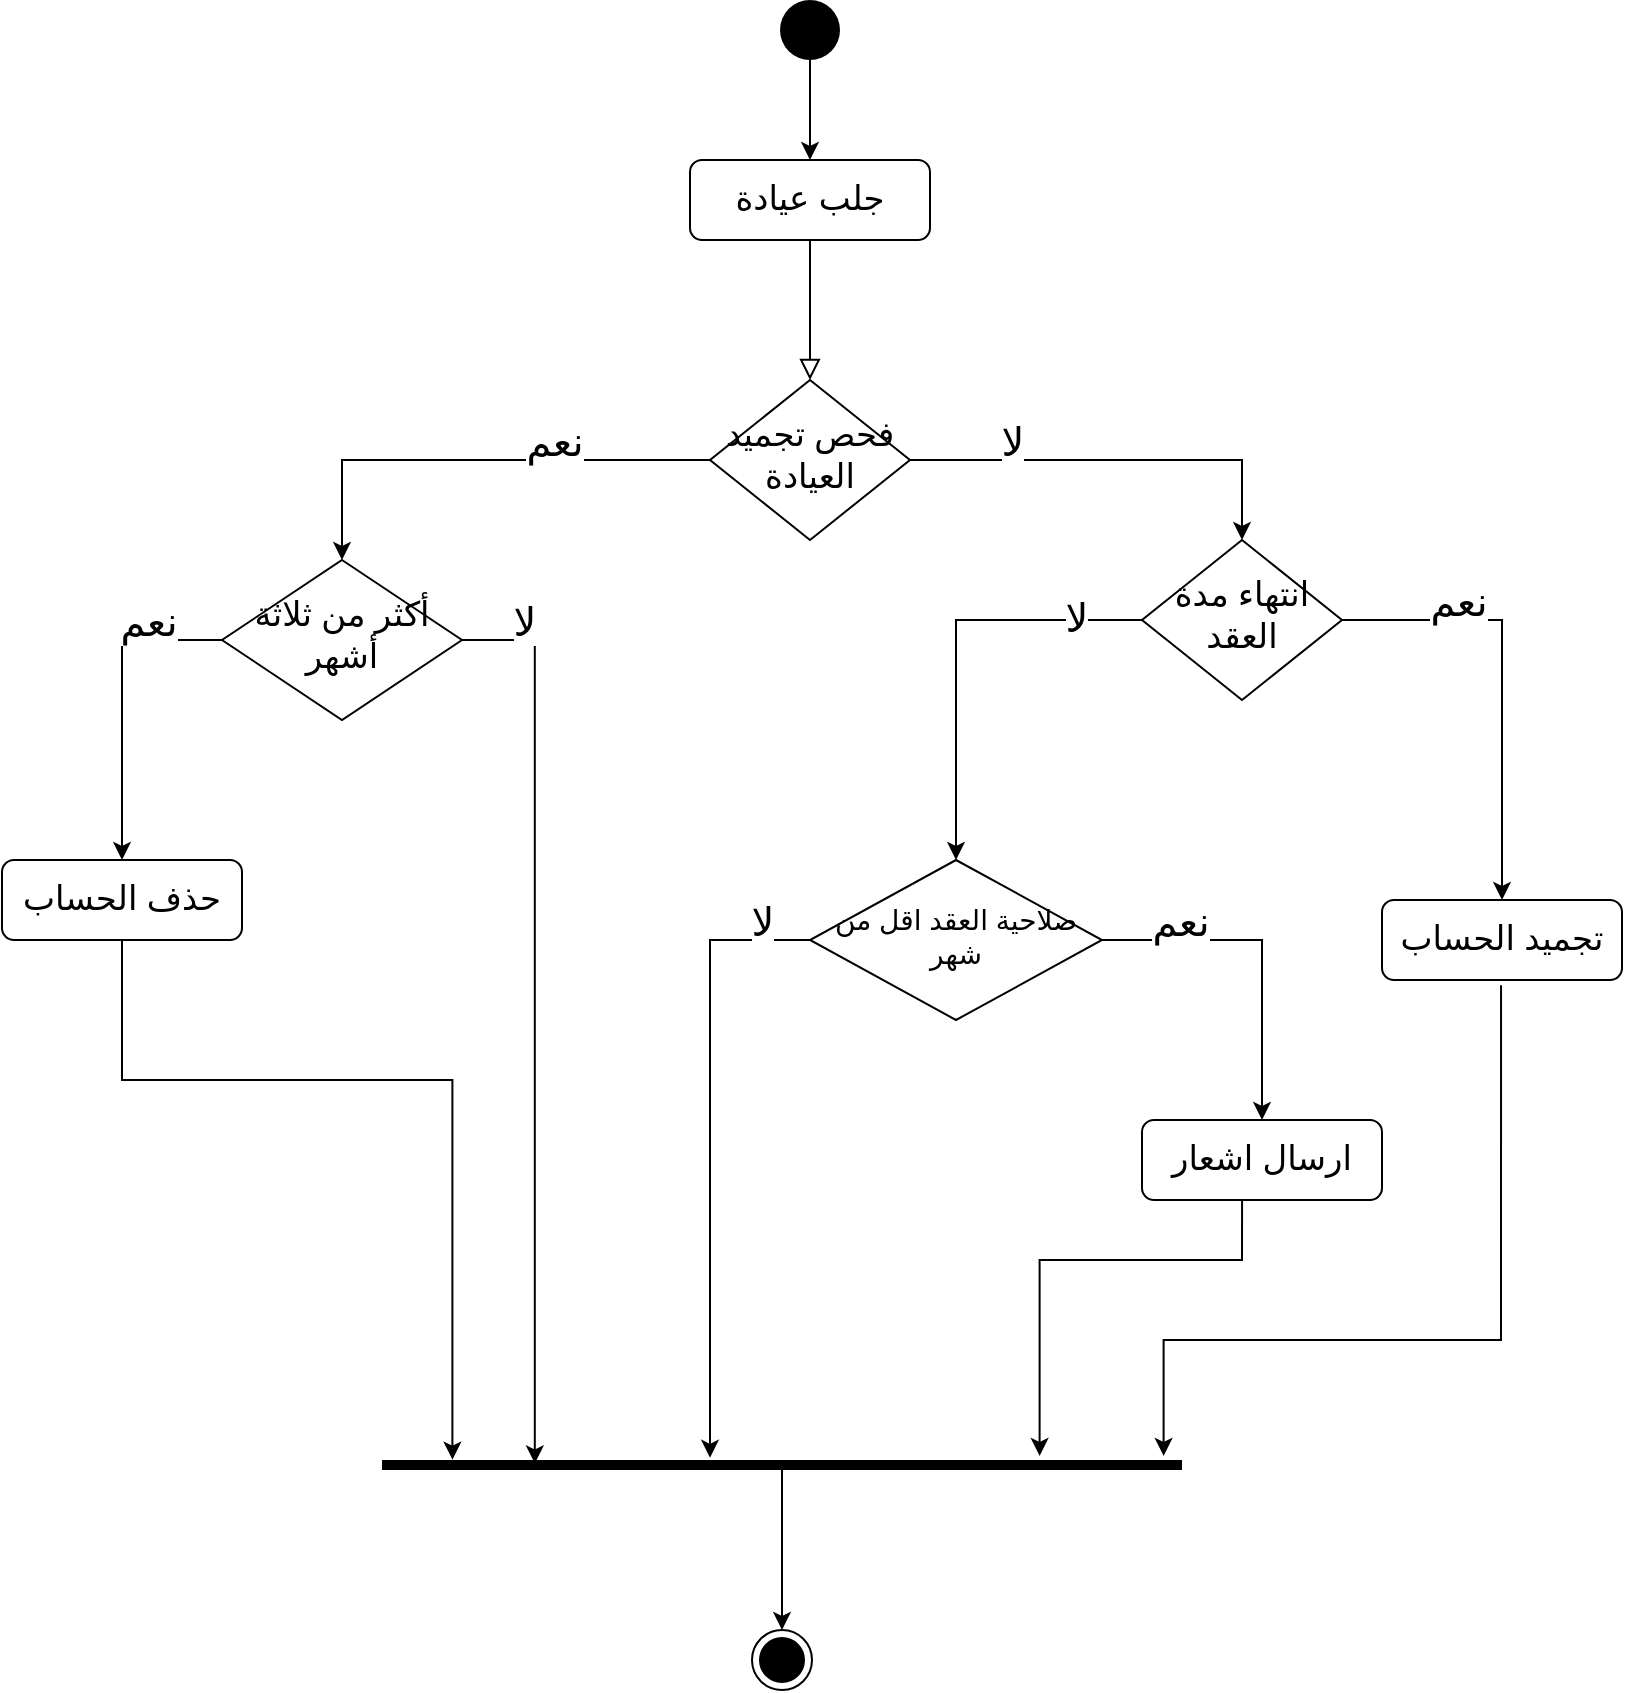 <mxfile version="13.9.9" type="device"><diagram id="C5RBs43oDa-KdzZeNtuy" name="Page-1"><mxGraphModel dx="1463" dy="846" grid="1" gridSize="10" guides="1" tooltips="1" connect="1" arrows="1" fold="1" page="1" pageScale="1" pageWidth="827" pageHeight="1169" math="0" shadow="0"><root><mxCell id="WIyWlLk6GJQsqaUBKTNV-0"/><mxCell id="WIyWlLk6GJQsqaUBKTNV-1" parent="WIyWlLk6GJQsqaUBKTNV-0"/><mxCell id="WIyWlLk6GJQsqaUBKTNV-2" value="" style="rounded=0;html=1;jettySize=auto;orthogonalLoop=1;fontSize=11;endArrow=block;endFill=0;endSize=8;strokeWidth=1;shadow=0;labelBackgroundColor=none;edgeStyle=orthogonalEdgeStyle;" parent="WIyWlLk6GJQsqaUBKTNV-1" source="WIyWlLk6GJQsqaUBKTNV-3" target="WIyWlLk6GJQsqaUBKTNV-6" edge="1"><mxGeometry relative="1" as="geometry"/></mxCell><mxCell id="WIyWlLk6GJQsqaUBKTNV-3" value="&lt;font style=&quot;font-size: 17px&quot;&gt;جلب عيادة&lt;/font&gt;" style="rounded=1;whiteSpace=wrap;html=1;fontSize=12;glass=0;strokeWidth=1;shadow=0;" parent="WIyWlLk6GJQsqaUBKTNV-1" vertex="1"><mxGeometry x="354" y="100" width="120" height="40" as="geometry"/></mxCell><mxCell id="hmiMCse1m3fKv7QA7N8d-22" style="edgeStyle=orthogonalEdgeStyle;rounded=0;orthogonalLoop=1;jettySize=auto;html=1;entryX=0.5;entryY=0;entryDx=0;entryDy=0;" parent="WIyWlLk6GJQsqaUBKTNV-1" source="WIyWlLk6GJQsqaUBKTNV-6" target="hmiMCse1m3fKv7QA7N8d-7" edge="1"><mxGeometry relative="1" as="geometry"/></mxCell><mxCell id="hmiMCse1m3fKv7QA7N8d-31" value="&lt;font style=&quot;font-size: 20px&quot;&gt;لا&lt;/font&gt;" style="edgeLabel;html=1;align=center;verticalAlign=middle;resizable=0;points=[];" parent="hmiMCse1m3fKv7QA7N8d-22" vertex="1" connectable="0"><mxGeometry x="-0.511" y="5" relative="1" as="geometry"><mxPoint y="-4.94" as="offset"/></mxGeometry></mxCell><mxCell id="hmiMCse1m3fKv7QA7N8d-24" value="" style="edgeStyle=orthogonalEdgeStyle;rounded=0;orthogonalLoop=1;jettySize=auto;html=1;" parent="WIyWlLk6GJQsqaUBKTNV-1" source="WIyWlLk6GJQsqaUBKTNV-6" target="hmiMCse1m3fKv7QA7N8d-23" edge="1"><mxGeometry relative="1" as="geometry"/></mxCell><mxCell id="hmiMCse1m3fKv7QA7N8d-32" value="&lt;font style=&quot;font-size: 20px&quot;&gt;نعم&lt;/font&gt;" style="edgeLabel;html=1;align=center;verticalAlign=middle;resizable=0;points=[];" parent="hmiMCse1m3fKv7QA7N8d-24" vertex="1" connectable="0"><mxGeometry x="-0.334" y="-2" relative="1" as="geometry"><mxPoint y="-8.06" as="offset"/></mxGeometry></mxCell><mxCell id="WIyWlLk6GJQsqaUBKTNV-6" value="&lt;font style=&quot;font-size: 17px&quot;&gt;فحص تجميد العيادة&lt;/font&gt;" style="rhombus;whiteSpace=wrap;html=1;shadow=0;fontFamily=Helvetica;fontSize=12;align=center;strokeWidth=1;spacing=6;spacingTop=-4;" parent="WIyWlLk6GJQsqaUBKTNV-1" vertex="1"><mxGeometry x="364" y="210" width="100" height="80" as="geometry"/></mxCell><mxCell id="hmiMCse1m3fKv7QA7N8d-2" style="edgeStyle=orthogonalEdgeStyle;rounded=0;orthogonalLoop=1;jettySize=auto;html=1;" parent="WIyWlLk6GJQsqaUBKTNV-1" source="hmiMCse1m3fKv7QA7N8d-1" target="WIyWlLk6GJQsqaUBKTNV-3" edge="1"><mxGeometry relative="1" as="geometry"/></mxCell><mxCell id="hmiMCse1m3fKv7QA7N8d-1" value="" style="ellipse;fillColor=#000000;strokeColor=none;" parent="WIyWlLk6GJQsqaUBKTNV-1" vertex="1"><mxGeometry x="399" y="20" width="30" height="30" as="geometry"/></mxCell><mxCell id="hmiMCse1m3fKv7QA7N8d-11" value="" style="edgeStyle=orthogonalEdgeStyle;rounded=0;orthogonalLoop=1;jettySize=auto;html=1;entryX=0.5;entryY=0;entryDx=0;entryDy=0;" parent="WIyWlLk6GJQsqaUBKTNV-1" source="hmiMCse1m3fKv7QA7N8d-7" target="B9oN7tRddfGQt1P9VqcK-1" edge="1"><mxGeometry relative="1" as="geometry"><mxPoint x="760" y="460" as="targetPoint"/></mxGeometry></mxCell><mxCell id="hmiMCse1m3fKv7QA7N8d-12" value="&lt;font style=&quot;font-size: 20px&quot;&gt;نعم&lt;/font&gt;" style="edgeLabel;html=1;align=center;verticalAlign=middle;resizable=0;points=[];" parent="hmiMCse1m3fKv7QA7N8d-11" vertex="1" connectable="0"><mxGeometry x="-0.476" y="4" relative="1" as="geometry"><mxPoint y="-6.06" as="offset"/></mxGeometry></mxCell><mxCell id="hmiMCse1m3fKv7QA7N8d-16" value="" style="edgeStyle=orthogonalEdgeStyle;rounded=0;orthogonalLoop=1;jettySize=auto;html=1;" parent="WIyWlLk6GJQsqaUBKTNV-1" source="hmiMCse1m3fKv7QA7N8d-7" target="hmiMCse1m3fKv7QA7N8d-15" edge="1"><mxGeometry relative="1" as="geometry"/></mxCell><mxCell id="hmiMCse1m3fKv7QA7N8d-37" value="&lt;font style=&quot;font-size: 20px&quot;&gt;لا&lt;/font&gt;" style="edgeLabel;html=1;align=center;verticalAlign=middle;resizable=0;points=[];" parent="hmiMCse1m3fKv7QA7N8d-16" vertex="1" connectable="0"><mxGeometry x="-0.692" y="-2" relative="1" as="geometry"><mxPoint as="offset"/></mxGeometry></mxCell><mxCell id="hmiMCse1m3fKv7QA7N8d-7" value="&lt;span style=&quot;font-size: 17px&quot;&gt;انتهاء مدة العقد&lt;/span&gt;" style="rhombus;whiteSpace=wrap;html=1;shadow=0;fontFamily=Helvetica;fontSize=12;align=center;strokeWidth=1;spacing=6;spacingTop=-4;" parent="WIyWlLk6GJQsqaUBKTNV-1" vertex="1"><mxGeometry x="580" y="290" width="100" height="80" as="geometry"/></mxCell><mxCell id="hmiMCse1m3fKv7QA7N8d-38" style="edgeStyle=orthogonalEdgeStyle;rounded=0;orthogonalLoop=1;jettySize=auto;html=1;entryX=-0.412;entryY=0.023;entryDx=0;entryDy=0;entryPerimeter=0;exitX=0.496;exitY=1.067;exitDx=0;exitDy=0;exitPerimeter=0;" parent="WIyWlLk6GJQsqaUBKTNV-1" source="B9oN7tRddfGQt1P9VqcK-1" target="hmiMCse1m3fKv7QA7N8d-30" edge="1"><mxGeometry relative="1" as="geometry"><mxPoint x="561" y="740" as="targetPoint"/><Array as="points"><mxPoint x="760" y="690"/><mxPoint x="591" y="690"/></Array><mxPoint x="760" y="520" as="sourcePoint"/></mxGeometry></mxCell><mxCell id="hmiMCse1m3fKv7QA7N8d-21" value="" style="edgeStyle=orthogonalEdgeStyle;rounded=0;orthogonalLoop=1;jettySize=auto;html=1;fontSize=20;entryX=0.5;entryY=0;entryDx=0;entryDy=0;" parent="WIyWlLk6GJQsqaUBKTNV-1" source="hmiMCse1m3fKv7QA7N8d-15" target="B9oN7tRddfGQt1P9VqcK-2" edge="1"><mxGeometry relative="1" as="geometry"><Array as="points"><mxPoint x="640" y="490"/></Array><mxPoint x="640.059" y="570" as="targetPoint"/></mxGeometry></mxCell><mxCell id="hmiMCse1m3fKv7QA7N8d-42" value="نعم" style="edgeLabel;html=1;align=center;verticalAlign=middle;resizable=0;points=[];fontSize=20;" parent="hmiMCse1m3fKv7QA7N8d-21" vertex="1" connectable="0"><mxGeometry x="-0.212" y="-2" relative="1" as="geometry"><mxPoint x="-28.72" y="-12.06" as="offset"/></mxGeometry></mxCell><mxCell id="hmiMCse1m3fKv7QA7N8d-43" style="edgeStyle=orthogonalEdgeStyle;rounded=0;orthogonalLoop=1;jettySize=auto;html=1;entryX=-0.224;entryY=0.59;entryDx=0;entryDy=0;entryPerimeter=0;fontSize=20;exitX=0;exitY=0.5;exitDx=0;exitDy=0;" parent="WIyWlLk6GJQsqaUBKTNV-1" source="hmiMCse1m3fKv7QA7N8d-15" target="hmiMCse1m3fKv7QA7N8d-30" edge="1"><mxGeometry relative="1" as="geometry"><mxPoint x="360" y="480" as="sourcePoint"/></mxGeometry></mxCell><mxCell id="hmiMCse1m3fKv7QA7N8d-44" value="لا&lt;br&gt;" style="edgeLabel;html=1;align=center;verticalAlign=middle;resizable=0;points=[];fontSize=20;" parent="hmiMCse1m3fKv7QA7N8d-43" vertex="1" connectable="0"><mxGeometry x="-0.475" y="-4" relative="1" as="geometry"><mxPoint x="29.95" y="-41.29" as="offset"/></mxGeometry></mxCell><mxCell id="hmiMCse1m3fKv7QA7N8d-15" value="&lt;font style=&quot;font-size: 14px&quot;&gt;صلاحية العقد اقل من شهر&lt;/font&gt;" style="rhombus;whiteSpace=wrap;html=1;shadow=0;fontFamily=Helvetica;fontSize=12;align=center;strokeWidth=1;spacing=6;spacingTop=-4;" parent="WIyWlLk6GJQsqaUBKTNV-1" vertex="1"><mxGeometry x="414" y="450" width="146" height="80" as="geometry"/></mxCell><mxCell id="hmiMCse1m3fKv7QA7N8d-41" style="edgeStyle=orthogonalEdgeStyle;rounded=0;orthogonalLoop=1;jettySize=auto;html=1;entryX=-0.412;entryY=0.178;entryDx=0;entryDy=0;entryPerimeter=0;exitX=0.417;exitY=1;exitDx=0;exitDy=0;exitPerimeter=0;" parent="WIyWlLk6GJQsqaUBKTNV-1" source="B9oN7tRddfGQt1P9VqcK-2" target="hmiMCse1m3fKv7QA7N8d-30" edge="1"><mxGeometry relative="1" as="geometry"><Array as="points"><mxPoint x="630" y="650"/><mxPoint x="529" y="650"/></Array><mxPoint x="630.059" y="630" as="sourcePoint"/></mxGeometry></mxCell><mxCell id="hmiMCse1m3fKv7QA7N8d-26" value="" style="edgeStyle=orthogonalEdgeStyle;rounded=0;orthogonalLoop=1;jettySize=auto;html=1;entryX=0.5;entryY=0;entryDx=0;entryDy=0;" parent="WIyWlLk6GJQsqaUBKTNV-1" source="hmiMCse1m3fKv7QA7N8d-23" target="B9oN7tRddfGQt1P9VqcK-0" edge="1"><mxGeometry relative="1" as="geometry"><Array as="points"><mxPoint x="70" y="340"/></Array><mxPoint x="70" y="420" as="targetPoint"/></mxGeometry></mxCell><mxCell id="hmiMCse1m3fKv7QA7N8d-33" value="&lt;font style=&quot;font-size: 20px&quot;&gt;نعم&lt;/font&gt;" style="edgeLabel;html=1;align=center;verticalAlign=middle;resizable=0;points=[];" parent="hmiMCse1m3fKv7QA7N8d-26" vertex="1" connectable="0"><mxGeometry x="-0.53" y="-2" relative="1" as="geometry"><mxPoint y="-8.06" as="offset"/></mxGeometry></mxCell><mxCell id="hmiMCse1m3fKv7QA7N8d-34" style="edgeStyle=orthogonalEdgeStyle;rounded=0;orthogonalLoop=1;jettySize=auto;html=1;exitX=1;exitY=0.5;exitDx=0;exitDy=0;entryX=0.341;entryY=0.809;entryDx=0;entryDy=0;entryPerimeter=0;" parent="WIyWlLk6GJQsqaUBKTNV-1" source="hmiMCse1m3fKv7QA7N8d-23" target="hmiMCse1m3fKv7QA7N8d-30" edge="1"><mxGeometry relative="1" as="geometry"/></mxCell><mxCell id="hmiMCse1m3fKv7QA7N8d-35" value="&lt;font style=&quot;font-size: 20px&quot;&gt;لا&lt;/font&gt;" style="edgeLabel;html=1;align=center;verticalAlign=middle;resizable=0;points=[];" parent="hmiMCse1m3fKv7QA7N8d-34" vertex="1" connectable="0"><mxGeometry x="-0.863" relative="1" as="geometry"><mxPoint y="-10.05" as="offset"/></mxGeometry></mxCell><mxCell id="hmiMCse1m3fKv7QA7N8d-23" value="&lt;span style=&quot;font-size: 17px&quot;&gt;أكثر من ثلاثة أشهر&lt;/span&gt;" style="rhombus;whiteSpace=wrap;html=1;shadow=0;fontFamily=Helvetica;fontSize=12;align=center;strokeWidth=1;spacing=6;spacingTop=-4;" parent="WIyWlLk6GJQsqaUBKTNV-1" vertex="1"><mxGeometry x="120" y="300" width="120" height="80" as="geometry"/></mxCell><mxCell id="hmiMCse1m3fKv7QA7N8d-36" style="edgeStyle=orthogonalEdgeStyle;rounded=0;orthogonalLoop=1;jettySize=auto;html=1;entryX=-0.035;entryY=0.912;entryDx=0;entryDy=0;entryPerimeter=0;exitX=0.5;exitY=1;exitDx=0;exitDy=0;" parent="WIyWlLk6GJQsqaUBKTNV-1" source="B9oN7tRddfGQt1P9VqcK-0" target="hmiMCse1m3fKv7QA7N8d-30" edge="1"><mxGeometry relative="1" as="geometry"><Array as="points"><mxPoint x="70" y="560"/><mxPoint x="235" y="560"/></Array><mxPoint x="70" y="510" as="sourcePoint"/></mxGeometry></mxCell><mxCell id="hmiMCse1m3fKv7QA7N8d-45" style="edgeStyle=orthogonalEdgeStyle;rounded=0;orthogonalLoop=1;jettySize=auto;html=1;fontSize=20;" parent="WIyWlLk6GJQsqaUBKTNV-1" source="hmiMCse1m3fKv7QA7N8d-30" target="hmiMCse1m3fKv7QA7N8d-46" edge="1"><mxGeometry relative="1" as="geometry"><mxPoint x="400" y="850" as="targetPoint"/></mxGeometry></mxCell><mxCell id="hmiMCse1m3fKv7QA7N8d-30" value="" style="html=1;points=[];perimeter=orthogonalPerimeter;fillColor=#000000;strokeColor=none;direction=south;" parent="WIyWlLk6GJQsqaUBKTNV-1" vertex="1"><mxGeometry x="200" y="750" width="400" height="5" as="geometry"/></mxCell><mxCell id="hmiMCse1m3fKv7QA7N8d-46" value="" style="ellipse;html=1;shape=endState;fillColor=#000000;strokeColor=#000000;" parent="WIyWlLk6GJQsqaUBKTNV-1" vertex="1"><mxGeometry x="385" y="835" width="30" height="30" as="geometry"/></mxCell><mxCell id="B9oN7tRddfGQt1P9VqcK-0" value="&lt;font style=&quot;font-size: 17px&quot;&gt;حذف الحساب&lt;/font&gt;" style="rounded=1;whiteSpace=wrap;html=1;fontSize=12;glass=0;strokeWidth=1;shadow=0;" vertex="1" parent="WIyWlLk6GJQsqaUBKTNV-1"><mxGeometry x="10" y="450" width="120" height="40" as="geometry"/></mxCell><mxCell id="B9oN7tRddfGQt1P9VqcK-1" value="&lt;font style=&quot;font-size: 17px&quot;&gt;تجميد الحساب&lt;/font&gt;" style="rounded=1;whiteSpace=wrap;html=1;fontSize=12;glass=0;strokeWidth=1;shadow=0;" vertex="1" parent="WIyWlLk6GJQsqaUBKTNV-1"><mxGeometry x="700" y="470" width="120" height="40" as="geometry"/></mxCell><mxCell id="B9oN7tRddfGQt1P9VqcK-2" value="&lt;font style=&quot;font-size: 17px&quot;&gt;ارسال اشعار&lt;/font&gt;" style="rounded=1;whiteSpace=wrap;html=1;fontSize=12;glass=0;strokeWidth=1;shadow=0;" vertex="1" parent="WIyWlLk6GJQsqaUBKTNV-1"><mxGeometry x="580" y="580" width="120" height="40" as="geometry"/></mxCell></root></mxGraphModel></diagram></mxfile>